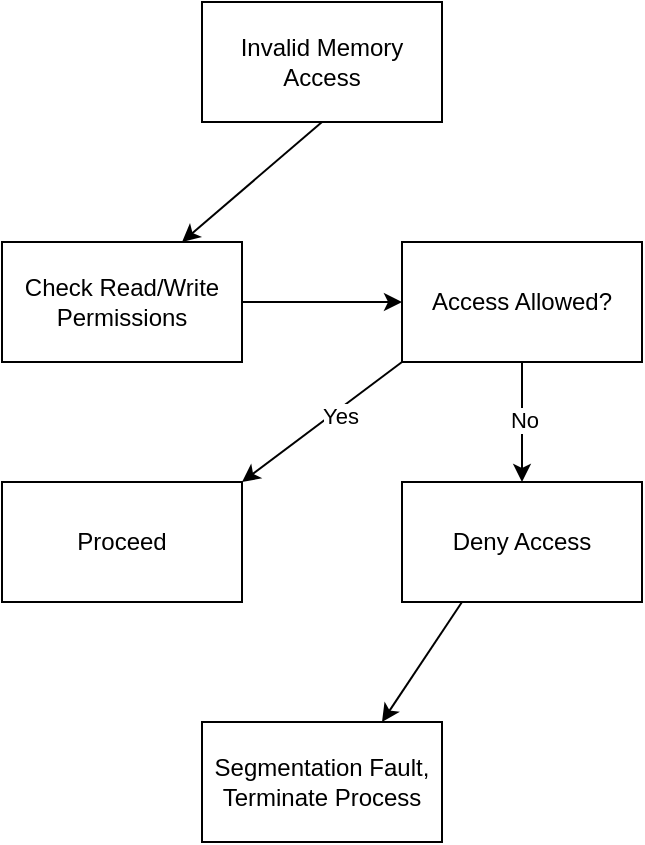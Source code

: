 <mxfile version="28.0.6">
  <diagram name="Page-1" id="mh6Xe61GTcuVnHrlQ_8y">
    <mxGraphModel dx="1281" dy="570" grid="1" gridSize="10" guides="1" tooltips="1" connect="1" arrows="1" fold="1" page="1" pageScale="1" pageWidth="850" pageHeight="1100" math="0" shadow="0">
      <root>
        <mxCell id="0" />
        <mxCell id="1" parent="0" />
        <mxCell id="972fhp_r9PZyxPxLYXHg-1" value="Invalid Memory Access" style="rounded=0;whiteSpace=wrap;html=1;" vertex="1" parent="1">
          <mxGeometry x="180" y="60" width="120" height="60" as="geometry" />
        </mxCell>
        <mxCell id="972fhp_r9PZyxPxLYXHg-6" style="edgeStyle=orthogonalEdgeStyle;rounded=0;orthogonalLoop=1;jettySize=auto;html=1;entryX=0;entryY=0.5;entryDx=0;entryDy=0;" edge="1" parent="1" source="972fhp_r9PZyxPxLYXHg-2" target="972fhp_r9PZyxPxLYXHg-3">
          <mxGeometry relative="1" as="geometry" />
        </mxCell>
        <mxCell id="972fhp_r9PZyxPxLYXHg-2" value="Check Read/Write Permissions" style="rounded=0;whiteSpace=wrap;html=1;" vertex="1" parent="1">
          <mxGeometry x="80" y="180" width="120" height="60" as="geometry" />
        </mxCell>
        <mxCell id="972fhp_r9PZyxPxLYXHg-7" style="edgeStyle=orthogonalEdgeStyle;rounded=0;orthogonalLoop=1;jettySize=auto;html=1;entryX=0.5;entryY=0;entryDx=0;entryDy=0;" edge="1" parent="1" source="972fhp_r9PZyxPxLYXHg-3" target="972fhp_r9PZyxPxLYXHg-5">
          <mxGeometry relative="1" as="geometry" />
        </mxCell>
        <mxCell id="972fhp_r9PZyxPxLYXHg-12" value="No" style="edgeLabel;html=1;align=center;verticalAlign=middle;resizable=0;points=[];" vertex="1" connectable="0" parent="972fhp_r9PZyxPxLYXHg-7">
          <mxGeometry x="-0.033" y="1" relative="1" as="geometry">
            <mxPoint as="offset" />
          </mxGeometry>
        </mxCell>
        <mxCell id="972fhp_r9PZyxPxLYXHg-3" value="Access Allowed?" style="rounded=0;whiteSpace=wrap;html=1;" vertex="1" parent="1">
          <mxGeometry x="280" y="180" width="120" height="60" as="geometry" />
        </mxCell>
        <mxCell id="972fhp_r9PZyxPxLYXHg-4" value="Proceed" style="rounded=0;whiteSpace=wrap;html=1;" vertex="1" parent="1">
          <mxGeometry x="80" y="300" width="120" height="60" as="geometry" />
        </mxCell>
        <mxCell id="972fhp_r9PZyxPxLYXHg-5" value="Deny Access" style="rounded=0;whiteSpace=wrap;html=1;" vertex="1" parent="1">
          <mxGeometry x="280" y="300" width="120" height="60" as="geometry" />
        </mxCell>
        <mxCell id="972fhp_r9PZyxPxLYXHg-8" value="" style="endArrow=classic;html=1;rounded=0;exitX=0;exitY=1;exitDx=0;exitDy=0;entryX=1;entryY=0;entryDx=0;entryDy=0;" edge="1" parent="1" source="972fhp_r9PZyxPxLYXHg-3" target="972fhp_r9PZyxPxLYXHg-4">
          <mxGeometry width="50" height="50" relative="1" as="geometry">
            <mxPoint x="270" y="460" as="sourcePoint" />
            <mxPoint x="320" y="410" as="targetPoint" />
          </mxGeometry>
        </mxCell>
        <mxCell id="972fhp_r9PZyxPxLYXHg-11" value="Yes" style="edgeLabel;html=1;align=center;verticalAlign=middle;resizable=0;points=[];" vertex="1" connectable="0" parent="972fhp_r9PZyxPxLYXHg-8">
          <mxGeometry x="-0.183" y="3" relative="1" as="geometry">
            <mxPoint as="offset" />
          </mxGeometry>
        </mxCell>
        <mxCell id="972fhp_r9PZyxPxLYXHg-9" value="Segmentation Fault, Terminate Process" style="rounded=0;whiteSpace=wrap;html=1;" vertex="1" parent="1">
          <mxGeometry x="180" y="420" width="120" height="60" as="geometry" />
        </mxCell>
        <mxCell id="972fhp_r9PZyxPxLYXHg-10" value="" style="endArrow=classic;html=1;rounded=0;exitX=0.25;exitY=1;exitDx=0;exitDy=0;entryX=0.75;entryY=0;entryDx=0;entryDy=0;" edge="1" parent="1" source="972fhp_r9PZyxPxLYXHg-5" target="972fhp_r9PZyxPxLYXHg-9">
          <mxGeometry width="50" height="50" relative="1" as="geometry">
            <mxPoint x="270" y="590" as="sourcePoint" />
            <mxPoint x="320" y="540" as="targetPoint" />
          </mxGeometry>
        </mxCell>
        <mxCell id="972fhp_r9PZyxPxLYXHg-13" value="" style="endArrow=classic;html=1;rounded=0;exitX=0.5;exitY=1;exitDx=0;exitDy=0;entryX=0.75;entryY=0;entryDx=0;entryDy=0;" edge="1" parent="1" source="972fhp_r9PZyxPxLYXHg-1" target="972fhp_r9PZyxPxLYXHg-2">
          <mxGeometry width="50" height="50" relative="1" as="geometry">
            <mxPoint x="270" y="330" as="sourcePoint" />
            <mxPoint x="320" y="280" as="targetPoint" />
          </mxGeometry>
        </mxCell>
      </root>
    </mxGraphModel>
  </diagram>
</mxfile>
